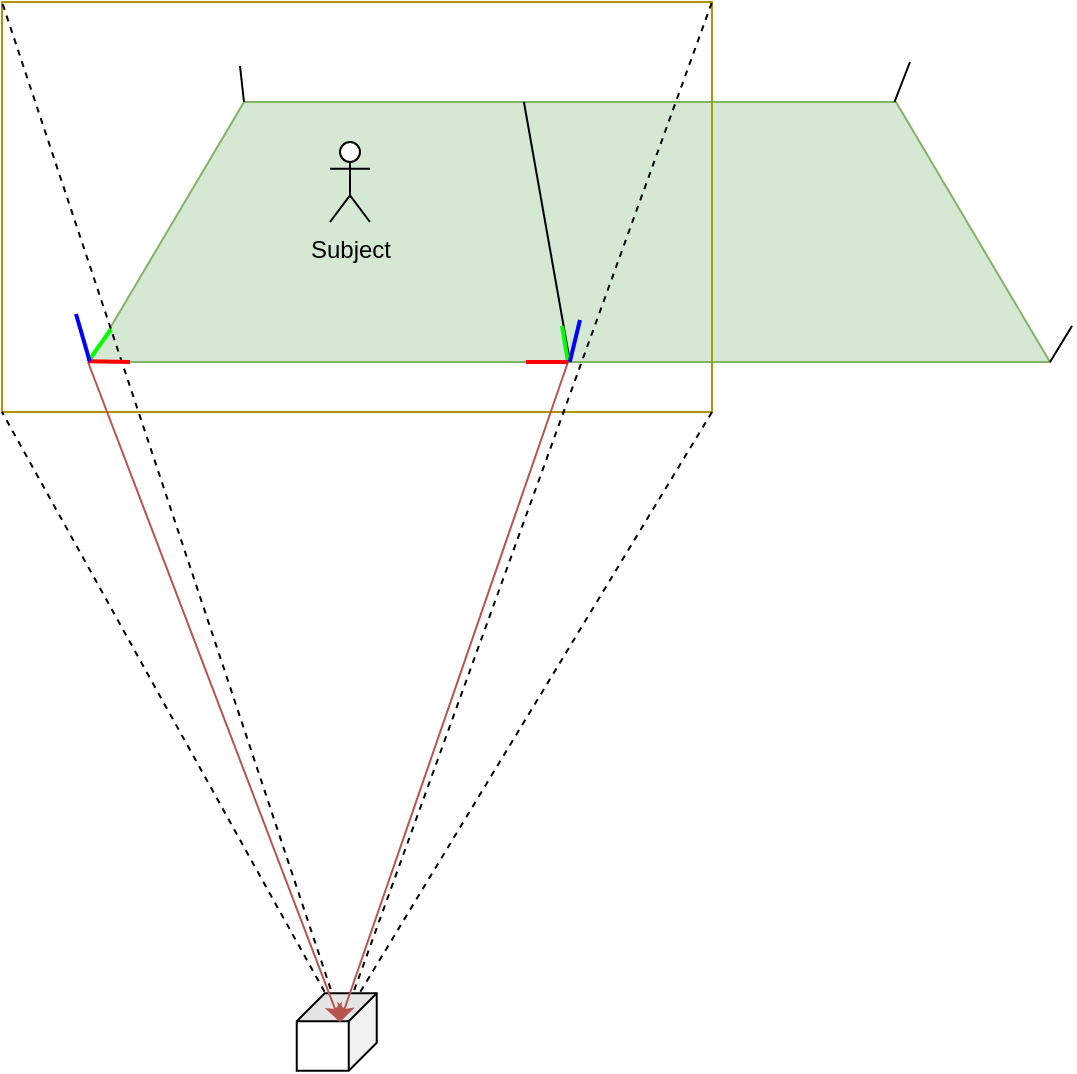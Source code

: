 <mxfile version="15.0.3" type="github">
  <diagram id="imqHqAIE_7iQJh5peh_I" name="Page-1">
    <mxGraphModel dx="556" dy="371" grid="1" gridSize="3" guides="1" tooltips="1" connect="1" arrows="1" fold="1" page="1" pageScale="1" pageWidth="850" pageHeight="1100" math="0" shadow="0">
      <root>
        <mxCell id="0" />
        <mxCell id="1" parent="0" />
        <mxCell id="7mrcmtbpyO2l2KB8bpA0-2" value="" style="shape=trapezoid;perimeter=trapezoidPerimeter;whiteSpace=wrap;html=1;fixedSize=1;size=77;fillColor=#d5e8d4;strokeColor=#82b366;" vertex="1" parent="1">
          <mxGeometry x="214" y="230" width="480" height="130" as="geometry" />
        </mxCell>
        <mxCell id="7mrcmtbpyO2l2KB8bpA0-17" value="" style="rounded=0;whiteSpace=wrap;html=1;strokeColor=#B09500;fontColor=#000000;fillColor=none;" vertex="1" parent="1">
          <mxGeometry x="170" y="180" width="355" height="205" as="geometry" />
        </mxCell>
        <mxCell id="7mrcmtbpyO2l2KB8bpA0-6" value="" style="endArrow=none;html=1;" edge="1" parent="1">
          <mxGeometry width="50" height="50" relative="1" as="geometry">
            <mxPoint x="291" y="230" as="sourcePoint" />
            <mxPoint x="289" y="212" as="targetPoint" />
          </mxGeometry>
        </mxCell>
        <mxCell id="7mrcmtbpyO2l2KB8bpA0-8" value="" style="endArrow=none;html=1;exitX=0.838;exitY=0;exitDx=0;exitDy=0;exitPerimeter=0;" edge="1" parent="1" source="7mrcmtbpyO2l2KB8bpA0-2">
          <mxGeometry width="50" height="50" relative="1" as="geometry">
            <mxPoint x="614" y="230" as="sourcePoint" />
            <mxPoint x="624" y="210" as="targetPoint" />
          </mxGeometry>
        </mxCell>
        <mxCell id="7mrcmtbpyO2l2KB8bpA0-10" value="" style="endArrow=none;html=1;exitX=0.166;exitY=0;exitDx=0;exitDy=0;exitPerimeter=0;" edge="1" parent="1">
          <mxGeometry width="50" height="50" relative="1" as="geometry">
            <mxPoint x="694" y="360" as="sourcePoint" />
            <mxPoint x="705" y="342" as="targetPoint" />
          </mxGeometry>
        </mxCell>
        <mxCell id="7mrcmtbpyO2l2KB8bpA0-11" value="Subject" style="shape=umlActor;verticalLabelPosition=bottom;verticalAlign=top;html=1;outlineConnect=0;" vertex="1" parent="1">
          <mxGeometry x="334" y="250" width="20" height="40" as="geometry" />
        </mxCell>
        <mxCell id="7mrcmtbpyO2l2KB8bpA0-21" value="" style="endArrow=none;dashed=1;html=1;entryX=0;entryY=0;entryDx=0;entryDy=0;exitX=0;exitY=0;exitDx=0;exitDy=0;exitPerimeter=0;" edge="1" parent="1" target="7mrcmtbpyO2l2KB8bpA0-17">
          <mxGeometry width="50" height="50" relative="1" as="geometry">
            <mxPoint x="340.005" y="690.625" as="sourcePoint" />
            <mxPoint x="490" y="360" as="targetPoint" />
          </mxGeometry>
        </mxCell>
        <mxCell id="7mrcmtbpyO2l2KB8bpA0-22" value="" style="endArrow=none;dashed=1;html=1;entryX=0;entryY=1;entryDx=0;entryDy=0;exitX=0;exitY=0;exitDx=0;exitDy=0;exitPerimeter=0;" edge="1" parent="1" target="7mrcmtbpyO2l2KB8bpA0-17">
          <mxGeometry width="50" height="50" relative="1" as="geometry">
            <mxPoint x="340.005" y="690.625" as="sourcePoint" />
            <mxPoint x="180.0" y="190" as="targetPoint" />
          </mxGeometry>
        </mxCell>
        <mxCell id="7mrcmtbpyO2l2KB8bpA0-23" value="" style="endArrow=none;dashed=1;html=1;entryX=1;entryY=0;entryDx=0;entryDy=0;" edge="1" parent="1" target="7mrcmtbpyO2l2KB8bpA0-17">
          <mxGeometry width="50" height="50" relative="1" as="geometry">
            <mxPoint x="340" y="691" as="sourcePoint" />
            <mxPoint x="190.0" y="200" as="targetPoint" />
          </mxGeometry>
        </mxCell>
        <mxCell id="7mrcmtbpyO2l2KB8bpA0-24" value="" style="endArrow=none;dashed=1;html=1;exitX=1;exitY=1;exitDx=0;exitDy=0;strokeWidth=1;" edge="1" parent="1" source="7mrcmtbpyO2l2KB8bpA0-17">
          <mxGeometry width="50" height="50" relative="1" as="geometry">
            <mxPoint x="237.135" y="531.255" as="sourcePoint" />
            <mxPoint x="340" y="690" as="targetPoint" />
          </mxGeometry>
        </mxCell>
        <mxCell id="7mrcmtbpyO2l2KB8bpA0-25" value="" style="shape=cube;whiteSpace=wrap;html=1;boundedLbl=1;backgroundOutline=1;darkOpacity=0.05;darkOpacity2=0.1;rotation=90;size=14;" vertex="1" parent="1">
          <mxGeometry x="318" y="675" width="38.75" height="40" as="geometry" />
        </mxCell>
        <mxCell id="7mrcmtbpyO2l2KB8bpA0-26" value="" style="endArrow=classic;html=1;fillColor=#f8cecc;strokeColor=#b85450;" edge="1" parent="1">
          <mxGeometry width="50" height="50" relative="1" as="geometry">
            <mxPoint x="453" y="360" as="sourcePoint" />
            <mxPoint x="339" y="690" as="targetPoint" />
          </mxGeometry>
        </mxCell>
        <mxCell id="7mrcmtbpyO2l2KB8bpA0-28" value="" style="endArrow=classic;html=1;fillColor=#f8cecc;strokeColor=#b85450;" edge="1" parent="1">
          <mxGeometry width="50" height="50" relative="1" as="geometry">
            <mxPoint x="213" y="360" as="sourcePoint" />
            <mxPoint x="339" y="690" as="targetPoint" />
          </mxGeometry>
        </mxCell>
        <mxCell id="7mrcmtbpyO2l2KB8bpA0-34" value="" style="endArrow=none;html=1;strokeWidth=1;entryX=0.5;entryY=1;entryDx=0;entryDy=0;exitX=0.452;exitY=0;exitDx=0;exitDy=0;exitPerimeter=0;" edge="1" parent="1" source="7mrcmtbpyO2l2KB8bpA0-2" target="7mrcmtbpyO2l2KB8bpA0-2">
          <mxGeometry width="50" height="50" relative="1" as="geometry">
            <mxPoint x="438" y="225" as="sourcePoint" />
            <mxPoint x="375" y="453" as="targetPoint" />
          </mxGeometry>
        </mxCell>
        <mxCell id="7mrcmtbpyO2l2KB8bpA0-33" value="" style="endArrow=none;html=1;strokeWidth=2;strokeColor=#00FF00;" edge="1" parent="1">
          <mxGeometry x="432" y="339" width="50" height="50" as="geometry">
            <mxPoint x="453" y="360" as="sourcePoint" />
            <mxPoint x="450" y="342" as="targetPoint" />
          </mxGeometry>
        </mxCell>
        <mxCell id="7mrcmtbpyO2l2KB8bpA0-31" value="" style="endArrow=none;html=1;strokeWidth=2;strokeColor=#FF0000;" edge="1" parent="1">
          <mxGeometry x="432" y="339" width="50" height="50" as="geometry">
            <mxPoint x="432" y="360" as="sourcePoint" />
            <mxPoint x="453" y="360" as="targetPoint" />
          </mxGeometry>
        </mxCell>
        <mxCell id="7mrcmtbpyO2l2KB8bpA0-32" value="" style="endArrow=none;html=1;strokeWidth=2;strokeColor=#0000FF;" edge="1" parent="1">
          <mxGeometry x="429.88" y="339" width="50" height="50" as="geometry">
            <mxPoint x="453.88" y="360" as="sourcePoint" />
            <mxPoint x="459" y="339" as="targetPoint" />
          </mxGeometry>
        </mxCell>
        <mxCell id="7mrcmtbpyO2l2KB8bpA0-36" value="" style="endArrow=none;html=1;strokeWidth=2;strokeColor=#00FF00;entryX=0.022;entryY=0.874;entryDx=0;entryDy=0;entryPerimeter=0;" edge="1" parent="1" target="7mrcmtbpyO2l2KB8bpA0-2">
          <mxGeometry x="192" y="338.67" width="50" height="50" as="geometry">
            <mxPoint x="213" y="359.67" as="sourcePoint" />
            <mxPoint x="210" y="341.67" as="targetPoint" />
          </mxGeometry>
        </mxCell>
        <mxCell id="7mrcmtbpyO2l2KB8bpA0-37" value="" style="endArrow=none;html=1;strokeWidth=2;strokeColor=#FF0000;" edge="1" parent="1">
          <mxGeometry x="192" y="338.67" width="50" height="50" as="geometry">
            <mxPoint x="234" y="360" as="sourcePoint" />
            <mxPoint x="213" y="359.67" as="targetPoint" />
          </mxGeometry>
        </mxCell>
        <mxCell id="7mrcmtbpyO2l2KB8bpA0-38" value="" style="endArrow=none;html=1;strokeWidth=2;strokeColor=#0000FF;" edge="1" parent="1">
          <mxGeometry x="189.88" y="338.67" width="50" height="50" as="geometry">
            <mxPoint x="213.88" y="359.67" as="sourcePoint" />
            <mxPoint x="207" y="336" as="targetPoint" />
          </mxGeometry>
        </mxCell>
      </root>
    </mxGraphModel>
  </diagram>
</mxfile>
